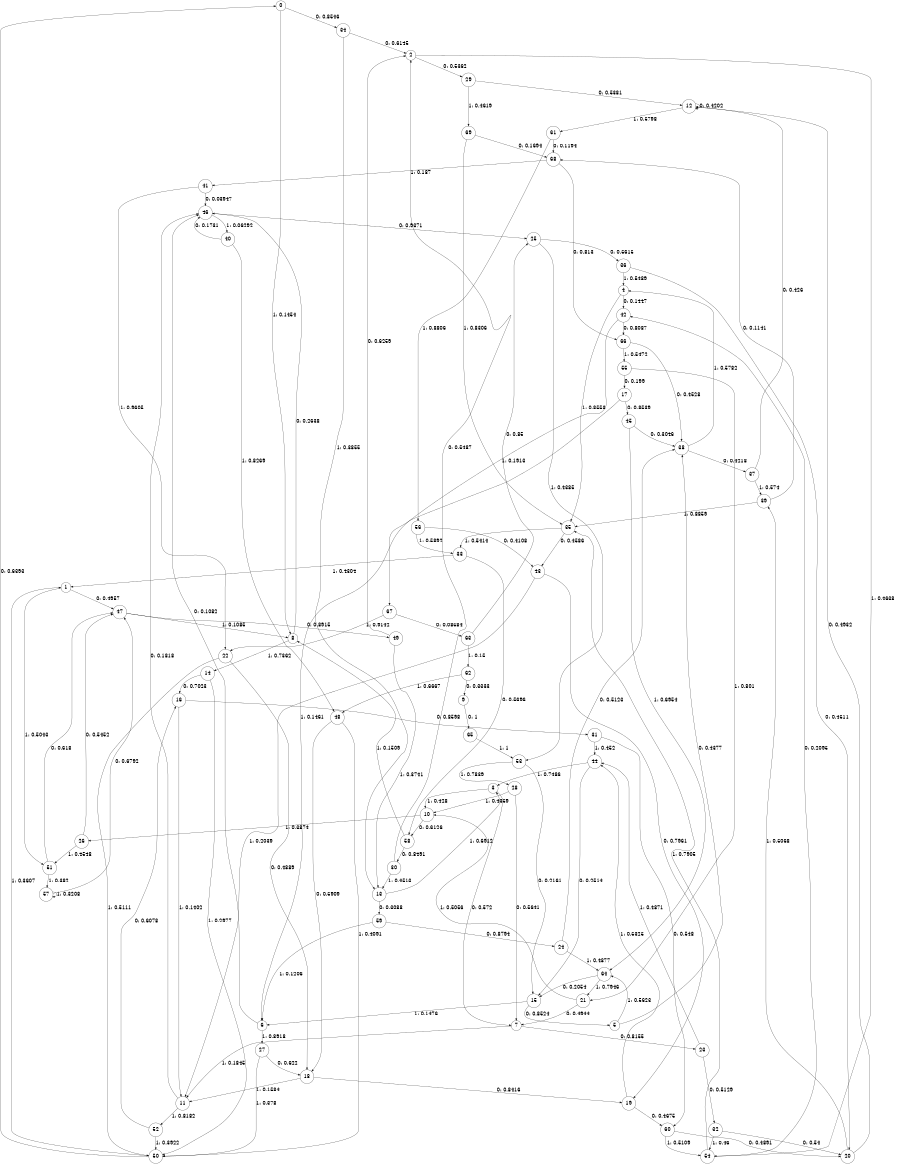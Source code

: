 digraph "ch5concat_phase3_L9" {
size = "6,8.5";
ratio = "fill";
node [shape = circle];
node [fontsize = 24];
edge [fontsize = 24];
0 -> 34 [label = "0: 0.8546   "];
0 -> 8 [label = "1: 0.1454   "];
1 -> 47 [label = "0: 0.4957   "];
1 -> 51 [label = "1: 0.5043   "];
2 -> 29 [label = "0: 0.5362   "];
2 -> 54 [label = "1: 0.4638   "];
3 -> 7 [label = "0: 0.572    "];
3 -> 10 [label = "1: 0.428    "];
4 -> 42 [label = "0: 0.1447   "];
4 -> 35 [label = "1: 0.8553   "];
5 -> 38 [label = "0: 0.4377   "];
5 -> 64 [label = "1: 0.5623   "];
6 -> 46 [label = "0: 0.1082   "];
6 -> 27 [label = "1: 0.8918   "];
7 -> 23 [label = "0: 0.8155   "];
7 -> 11 [label = "1: 0.1845   "];
8 -> 46 [label = "0: 0.2638   "];
8 -> 14 [label = "1: 0.7362   "];
9 -> 65 [label = "0: 1        "];
10 -> 58 [label = "0: 0.6126   "];
10 -> 26 [label = "1: 0.3874   "];
11 -> 46 [label = "0: 0.1818   "];
11 -> 52 [label = "1: 0.8182   "];
12 -> 12 [label = "0: 0.4202   "];
12 -> 61 [label = "1: 0.5798   "];
13 -> 59 [label = "0: 0.3088   "];
13 -> 3 [label = "1: 0.6912   "];
14 -> 16 [label = "0: 0.7023   "];
14 -> 50 [label = "1: 0.2977   "];
15 -> 5 [label = "0: 0.8524   "];
15 -> 6 [label = "1: 0.1476   "];
16 -> 31 [label = "0: 0.8598   "];
16 -> 11 [label = "1: 0.1402   "];
17 -> 45 [label = "0: 0.8539   "];
17 -> 6 [label = "1: 0.1461   "];
18 -> 19 [label = "0: 0.8416   "];
18 -> 11 [label = "1: 0.1584   "];
19 -> 60 [label = "0: 0.4675   "];
19 -> 44 [label = "1: 0.5325   "];
20 -> 12 [label = "0: 0.4932   "];
20 -> 39 [label = "1: 0.5068   "];
21 -> 7 [label = "0: 0.4944   "];
21 -> 10 [label = "1: 0.5056   "];
22 -> 18 [label = "0: 0.4889   "];
22 -> 50 [label = "1: 0.5111   "];
23 -> 32 [label = "0: 0.5129   "];
23 -> 44 [label = "1: 0.4871   "];
24 -> 38 [label = "0: 0.5123   "];
24 -> 64 [label = "1: 0.4877   "];
25 -> 36 [label = "0: 0.5615   "];
25 -> 53 [label = "1: 0.4385   "];
26 -> 47 [label = "0: 0.5452   "];
26 -> 51 [label = "1: 0.4548   "];
27 -> 18 [label = "0: 0.622    "];
27 -> 50 [label = "1: 0.378    "];
28 -> 7 [label = "0: 0.5641   "];
28 -> 10 [label = "1: 0.4359   "];
29 -> 12 [label = "0: 0.5381   "];
29 -> 69 [label = "1: 0.4619   "];
30 -> 2 [label = "0: 0.5487   "];
30 -> 13 [label = "1: 0.4513   "];
31 -> 60 [label = "0: 0.548    "];
31 -> 44 [label = "1: 0.452    "];
32 -> 20 [label = "0: 0.54     "];
32 -> 54 [label = "1: 0.46     "];
33 -> 58 [label = "0: 0.5696   "];
33 -> 1 [label = "1: 0.4304   "];
34 -> 2 [label = "0: 0.6145   "];
34 -> 13 [label = "1: 0.3855   "];
35 -> 43 [label = "0: 0.4586   "];
35 -> 33 [label = "1: 0.5414   "];
36 -> 20 [label = "0: 0.4511   "];
36 -> 4 [label = "1: 0.5489   "];
37 -> 12 [label = "0: 0.426    "];
37 -> 39 [label = "1: 0.574    "];
38 -> 37 [label = "0: 0.4218   "];
38 -> 4 [label = "1: 0.5782   "];
39 -> 68 [label = "0: 0.1141   "];
39 -> 35 [label = "1: 0.8859   "];
40 -> 46 [label = "0: 0.1731   "];
40 -> 48 [label = "1: 0.8269   "];
41 -> 46 [label = "0: 0.03947  "];
41 -> 22 [label = "1: 0.9605   "];
42 -> 66 [label = "0: 0.8087   "];
42 -> 67 [label = "1: 0.1913   "];
43 -> 19 [label = "0: 0.7961   "];
43 -> 11 [label = "1: 0.2039   "];
44 -> 15 [label = "0: 0.2514   "];
44 -> 3 [label = "1: 0.7486   "];
45 -> 38 [label = "0: 0.3046   "];
45 -> 64 [label = "1: 0.6954   "];
46 -> 25 [label = "0: 0.9371   "];
46 -> 40 [label = "1: 0.06292  "];
47 -> 49 [label = "0: 0.8915   "];
47 -> 8 [label = "1: 0.1085   "];
48 -> 18 [label = "0: 0.5909   "];
48 -> 50 [label = "1: 0.4091   "];
49 -> 2 [label = "0: 0.6259   "];
49 -> 13 [label = "1: 0.3741   "];
50 -> 0 [label = "0: 0.6393   "];
50 -> 1 [label = "1: 0.3607   "];
51 -> 47 [label = "0: 0.618    "];
51 -> 57 [label = "1: 0.382    "];
52 -> 16 [label = "0: 0.6078   "];
52 -> 50 [label = "1: 0.3922   "];
53 -> 15 [label = "0: 0.2161   "];
53 -> 28 [label = "1: 0.7839   "];
54 -> 42 [label = "0: 0.2095   "];
54 -> 35 [label = "1: 0.7905   "];
55 -> 17 [label = "0: 0.199    "];
55 -> 21 [label = "1: 0.801    "];
56 -> 43 [label = "0: 0.4108   "];
56 -> 33 [label = "1: 0.5892   "];
57 -> 47 [label = "0: 0.6792   "];
57 -> 57 [label = "1: 0.3208   "];
58 -> 30 [label = "0: 0.8491   "];
58 -> 8 [label = "1: 0.1509   "];
59 -> 24 [label = "0: 0.8794   "];
59 -> 6 [label = "1: 0.1206   "];
60 -> 20 [label = "0: 0.4891   "];
60 -> 54 [label = "1: 0.5109   "];
61 -> 68 [label = "0: 0.1194   "];
61 -> 56 [label = "1: 0.8806   "];
62 -> 9 [label = "0: 0.3333   "];
62 -> 48 [label = "1: 0.6667   "];
63 -> 25 [label = "0: 0.85     "];
63 -> 62 [label = "1: 0.15     "];
64 -> 15 [label = "0: 0.2054   "];
64 -> 21 [label = "1: 0.7946   "];
65 -> 53 [label = "1: 1        "];
66 -> 38 [label = "0: 0.4528   "];
66 -> 55 [label = "1: 0.5472   "];
67 -> 63 [label = "0: 0.08584  "];
67 -> 22 [label = "1: 0.9142   "];
68 -> 66 [label = "0: 0.813    "];
68 -> 41 [label = "1: 0.187    "];
69 -> 68 [label = "0: 0.1694   "];
69 -> 35 [label = "1: 0.8306   "];
}
